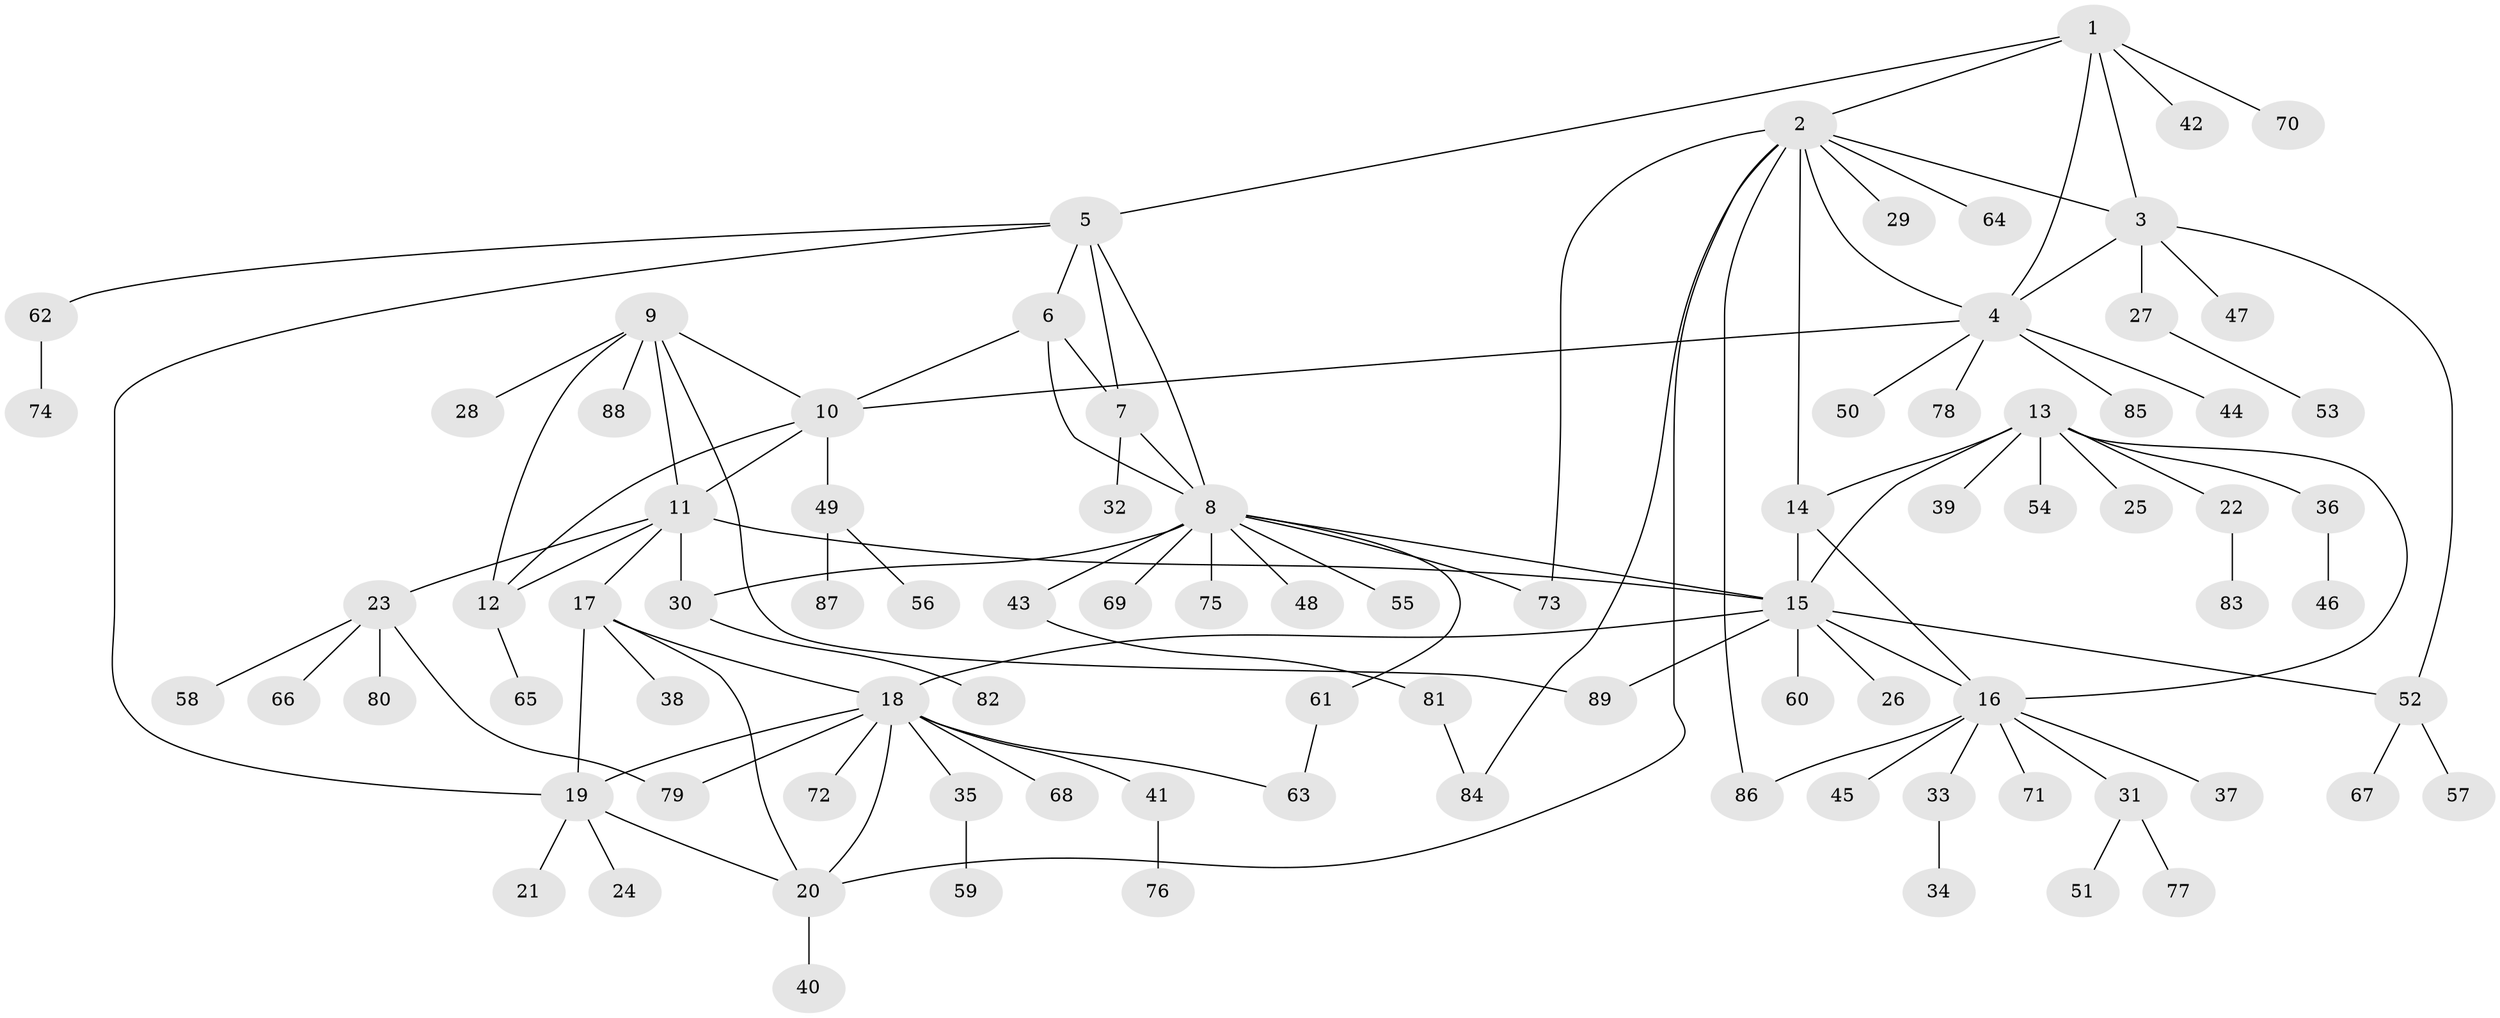 // coarse degree distribution, {10: 0.015873015873015872, 8: 0.06349206349206349, 4: 0.047619047619047616, 5: 0.015873015873015872, 11: 0.015873015873015872, 6: 0.015873015873015872, 7: 0.015873015873015872, 12: 0.015873015873015872, 3: 0.031746031746031744, 1: 0.5873015873015873, 2: 0.1746031746031746}
// Generated by graph-tools (version 1.1) at 2025/24/03/03/25 07:24:13]
// undirected, 89 vertices, 117 edges
graph export_dot {
graph [start="1"]
  node [color=gray90,style=filled];
  1;
  2;
  3;
  4;
  5;
  6;
  7;
  8;
  9;
  10;
  11;
  12;
  13;
  14;
  15;
  16;
  17;
  18;
  19;
  20;
  21;
  22;
  23;
  24;
  25;
  26;
  27;
  28;
  29;
  30;
  31;
  32;
  33;
  34;
  35;
  36;
  37;
  38;
  39;
  40;
  41;
  42;
  43;
  44;
  45;
  46;
  47;
  48;
  49;
  50;
  51;
  52;
  53;
  54;
  55;
  56;
  57;
  58;
  59;
  60;
  61;
  62;
  63;
  64;
  65;
  66;
  67;
  68;
  69;
  70;
  71;
  72;
  73;
  74;
  75;
  76;
  77;
  78;
  79;
  80;
  81;
  82;
  83;
  84;
  85;
  86;
  87;
  88;
  89;
  1 -- 2;
  1 -- 3;
  1 -- 4;
  1 -- 5;
  1 -- 42;
  1 -- 70;
  2 -- 3;
  2 -- 4;
  2 -- 14;
  2 -- 20;
  2 -- 29;
  2 -- 64;
  2 -- 73;
  2 -- 84;
  2 -- 86;
  3 -- 4;
  3 -- 27;
  3 -- 47;
  3 -- 52;
  4 -- 10;
  4 -- 44;
  4 -- 50;
  4 -- 78;
  4 -- 85;
  5 -- 6;
  5 -- 7;
  5 -- 8;
  5 -- 19;
  5 -- 62;
  6 -- 7;
  6 -- 8;
  6 -- 10;
  7 -- 8;
  7 -- 32;
  8 -- 15;
  8 -- 30;
  8 -- 43;
  8 -- 48;
  8 -- 55;
  8 -- 61;
  8 -- 69;
  8 -- 73;
  8 -- 75;
  9 -- 10;
  9 -- 11;
  9 -- 12;
  9 -- 28;
  9 -- 88;
  9 -- 89;
  10 -- 11;
  10 -- 12;
  10 -- 49;
  11 -- 12;
  11 -- 15;
  11 -- 17;
  11 -- 23;
  11 -- 30;
  12 -- 65;
  13 -- 14;
  13 -- 15;
  13 -- 16;
  13 -- 22;
  13 -- 25;
  13 -- 36;
  13 -- 39;
  13 -- 54;
  14 -- 15;
  14 -- 16;
  15 -- 16;
  15 -- 18;
  15 -- 26;
  15 -- 52;
  15 -- 60;
  15 -- 89;
  16 -- 31;
  16 -- 33;
  16 -- 37;
  16 -- 45;
  16 -- 71;
  16 -- 86;
  17 -- 18;
  17 -- 19;
  17 -- 20;
  17 -- 38;
  18 -- 19;
  18 -- 20;
  18 -- 35;
  18 -- 41;
  18 -- 63;
  18 -- 68;
  18 -- 72;
  18 -- 79;
  19 -- 20;
  19 -- 21;
  19 -- 24;
  20 -- 40;
  22 -- 83;
  23 -- 58;
  23 -- 66;
  23 -- 79;
  23 -- 80;
  27 -- 53;
  30 -- 82;
  31 -- 51;
  31 -- 77;
  33 -- 34;
  35 -- 59;
  36 -- 46;
  41 -- 76;
  43 -- 81;
  49 -- 56;
  49 -- 87;
  52 -- 57;
  52 -- 67;
  61 -- 63;
  62 -- 74;
  81 -- 84;
}
